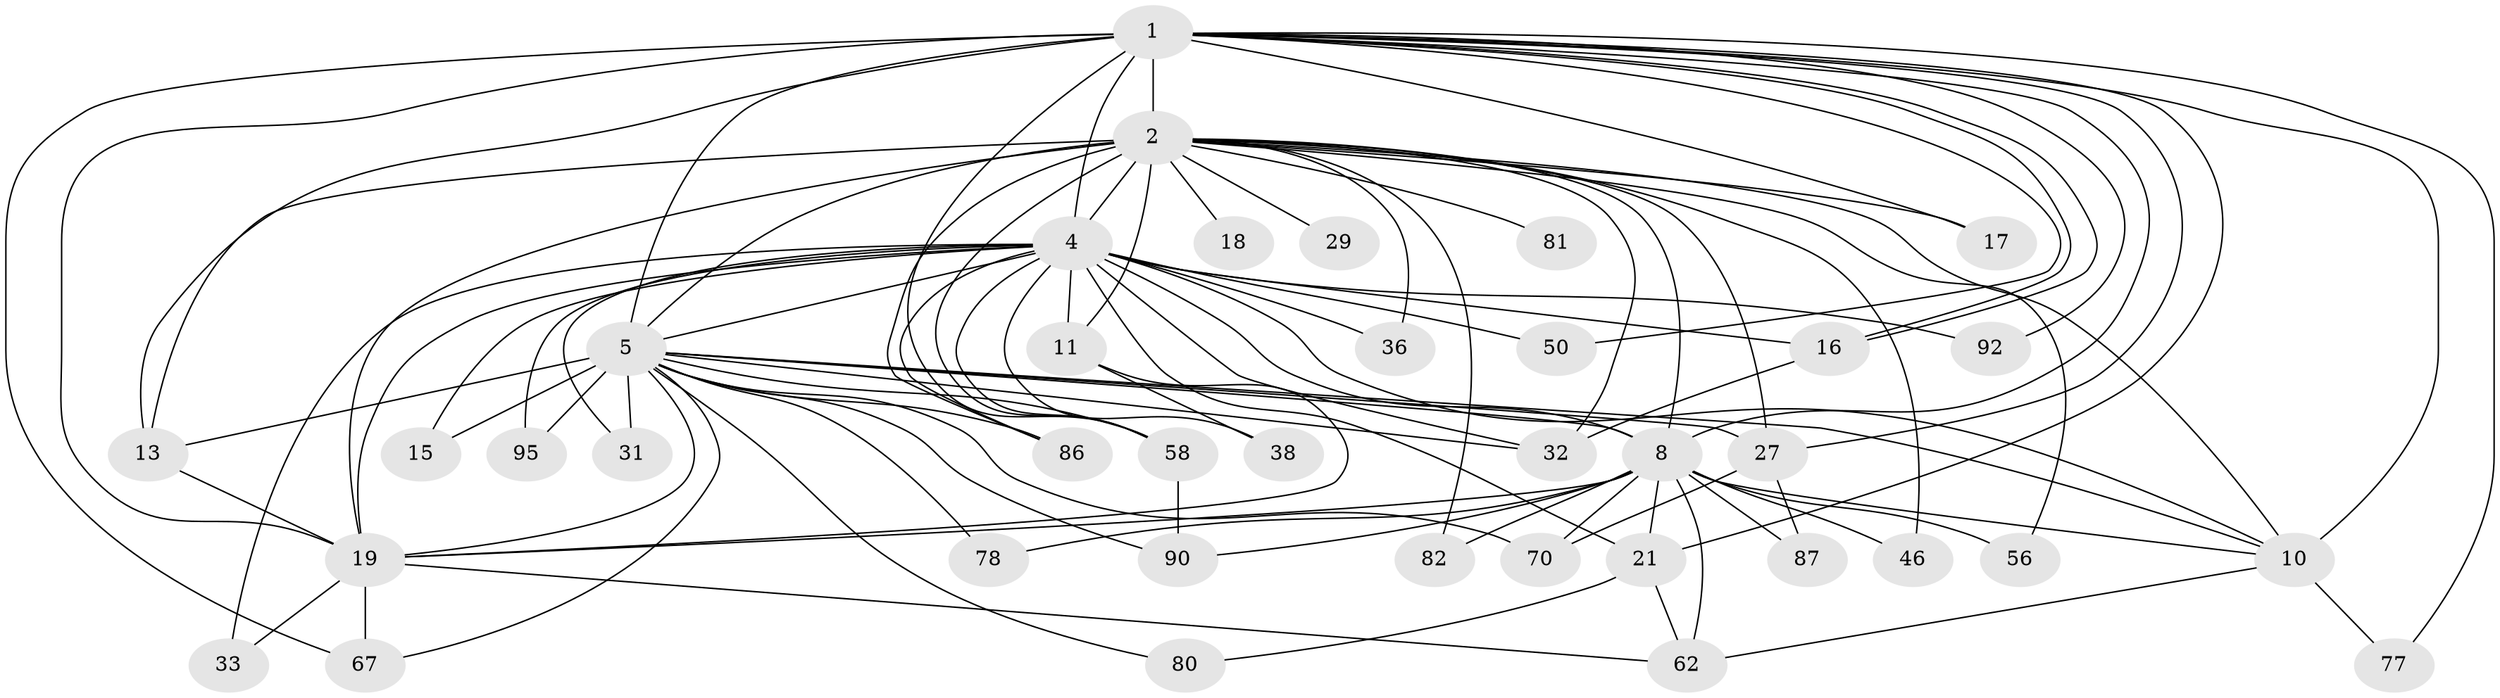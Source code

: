 // original degree distribution, {20: 0.007751937984496124, 24: 0.015503875968992248, 19: 0.007751937984496124, 18: 0.023255813953488372, 31: 0.007751937984496124, 37: 0.007751937984496124, 22: 0.007751937984496124, 6: 0.015503875968992248, 7: 0.007751937984496124, 4: 0.11627906976744186, 3: 0.17829457364341086, 2: 0.5503875968992248, 12: 0.007751937984496124, 5: 0.03875968992248062, 8: 0.007751937984496124}
// Generated by graph-tools (version 1.1) at 2025/17/03/04/25 18:17:18]
// undirected, 38 vertices, 95 edges
graph export_dot {
graph [start="1"]
  node [color=gray90,style=filled];
  1 [super="+69+9"];
  2 [super="+30+6+53+20+3+91"];
  4 [super="+102+111+99+35+7+94+47+66"];
  5 [super="+23+89+75+14+72+97+106"];
  8 [super="+55+84+42"];
  10 [super="+54"];
  11;
  13 [super="+24"];
  15 [super="+122"];
  16;
  17;
  18;
  19 [super="+121+25+114+34+45"];
  21 [super="+48"];
  27 [super="+41"];
  29;
  31;
  32 [super="+43"];
  33 [super="+76+79"];
  36;
  38;
  46;
  50 [super="+107"];
  56;
  58 [super="+74"];
  62 [super="+125+85"];
  67 [super="+116+110"];
  70;
  77;
  78;
  80;
  81;
  82;
  86 [super="+88"];
  87;
  90;
  92;
  95;
  1 -- 2 [weight=9];
  1 -- 4 [weight=6];
  1 -- 5 [weight=4];
  1 -- 8 [weight=2];
  1 -- 10 [weight=3];
  1 -- 16;
  1 -- 16;
  1 -- 21 [weight=2];
  1 -- 27 [weight=2];
  1 -- 67;
  1 -- 13;
  1 -- 77;
  1 -- 17;
  1 -- 19 [weight=2];
  1 -- 92;
  1 -- 50;
  1 -- 58;
  2 -- 4 [weight=14];
  2 -- 5 [weight=5];
  2 -- 8 [weight=6];
  2 -- 10 [weight=6];
  2 -- 11;
  2 -- 17;
  2 -- 18 [weight=2];
  2 -- 29 [weight=2];
  2 -- 86;
  2 -- 36;
  2 -- 82 [weight=2];
  2 -- 27;
  2 -- 13 [weight=2];
  2 -- 19 [weight=3];
  2 -- 46;
  2 -- 81;
  2 -- 56;
  2 -- 58;
  2 -- 32;
  4 -- 5 [weight=8];
  4 -- 8 [weight=6];
  4 -- 10 [weight=3];
  4 -- 11 [weight=3];
  4 -- 15 [weight=2];
  4 -- 16;
  4 -- 21;
  4 -- 31;
  4 -- 33 [weight=2];
  4 -- 36;
  4 -- 38;
  4 -- 50 [weight=2];
  4 -- 58;
  4 -- 86;
  4 -- 92;
  4 -- 95;
  4 -- 19 [weight=2];
  4 -- 32 [weight=2];
  5 -- 8 [weight=3];
  5 -- 10 [weight=2];
  5 -- 13;
  5 -- 15;
  5 -- 19;
  5 -- 70;
  5 -- 78;
  5 -- 80;
  5 -- 90;
  5 -- 95;
  5 -- 67;
  5 -- 31;
  5 -- 27 [weight=2];
  5 -- 86;
  5 -- 58;
  5 -- 32;
  8 -- 10 [weight=2];
  8 -- 78;
  8 -- 82;
  8 -- 21;
  8 -- 70;
  8 -- 46;
  8 -- 19 [weight=2];
  8 -- 87;
  8 -- 56;
  8 -- 90;
  8 -- 62;
  10 -- 77;
  10 -- 62;
  11 -- 38;
  11 -- 19;
  13 -- 19;
  16 -- 32;
  19 -- 33;
  19 -- 62;
  19 -- 67;
  21 -- 80;
  21 -- 62;
  27 -- 70;
  27 -- 87;
  58 -- 90;
}
